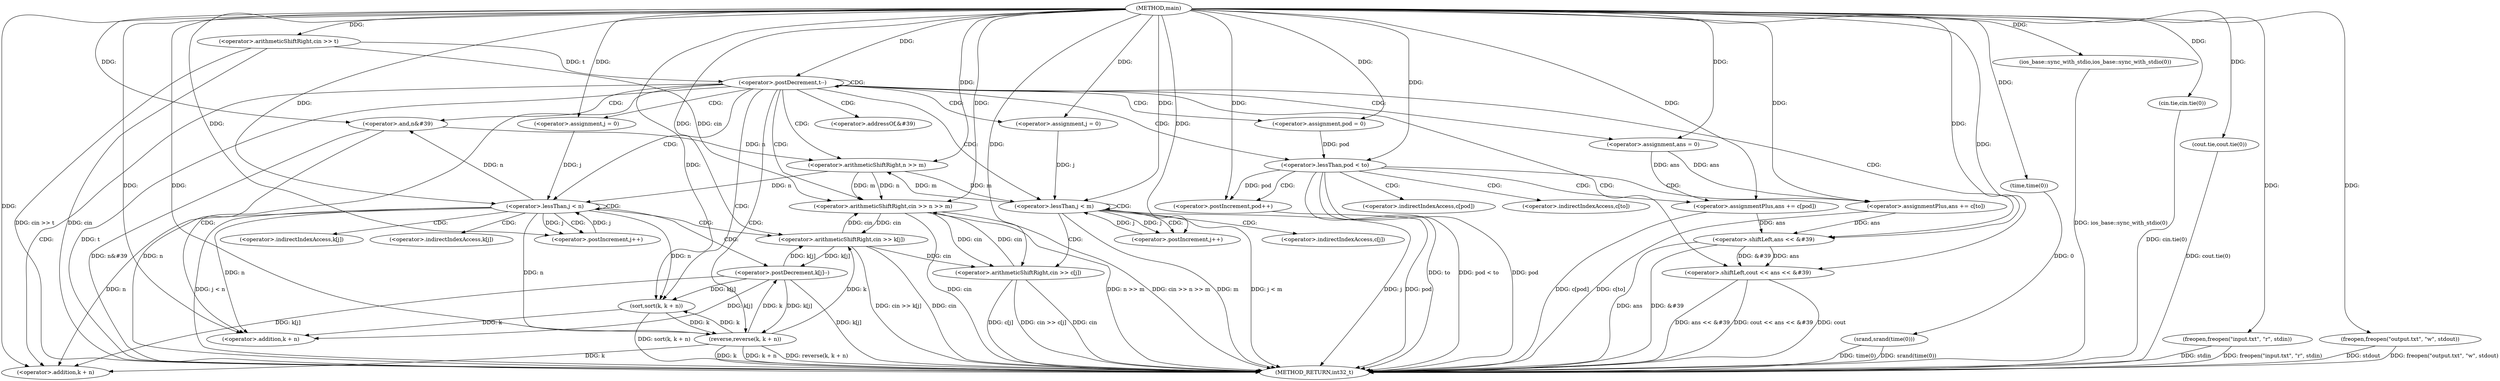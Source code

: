 digraph "main" {  
"1000103" [label = "(METHOD,main)" ]
"1000222" [label = "(METHOD_RETURN,int32_t)" ]
"1000105" [label = "(srand,srand(time(0)))" ]
"1000108" [label = "(ios_base::sync_with_stdio,ios_base::sync_with_stdio(0))" ]
"1000110" [label = "(cin.tie,cin.tie(0))" ]
"1000112" [label = "(cout.tie,cout.tie(0))" ]
"1000114" [label = "(freopen,freopen(\"input.txt\", \"r\", stdin))" ]
"1000118" [label = "(freopen,freopen(\"output.txt\", \"w\", stdout))" ]
"1000123" [label = "(<operator>.arithmeticShiftRight,cin >> t)" ]
"1000127" [label = "(<operator>.postDecrement,t--)" ]
"1000106" [label = "(time,time(0))" ]
"1000132" [label = "(<operator>.arithmeticShiftRight,cin >> n >> m)" ]
"1000159" [label = "(<operator>.assignment,pod = 0)" ]
"1000179" [label = "(sort,sort(k, k + n))" ]
"1000184" [label = "(reverse,reverse(k, k + n))" ]
"1000190" [label = "(<operator>.assignment,ans = 0)" ]
"1000213" [label = "(<operator>.shiftLeft,cout << ans << &#39)" ]
"1000219" [label = "(<operator>.and,n&#39)" ]
"1000140" [label = "(<operator>.assignment,j = 0)" ]
"1000143" [label = "(<operator>.lessThan,j < n)" ]
"1000146" [label = "(<operator>.postIncrement,j++)" ]
"1000165" [label = "(<operator>.assignment,j = 0)" ]
"1000168" [label = "(<operator>.lessThan,j < m)" ]
"1000171" [label = "(<operator>.postIncrement,j++)" ]
"1000134" [label = "(<operator>.arithmeticShiftRight,n >> m)" ]
"1000149" [label = "(<operator>.arithmeticShiftRight,cin >> k[j])" ]
"1000154" [label = "(<operator>.postDecrement,k[j]--)" ]
"1000174" [label = "(<operator>.arithmeticShiftRight,cin >> c[j])" ]
"1000181" [label = "(<operator>.addition,k + n)" ]
"1000186" [label = "(<operator>.addition,k + n)" ]
"1000196" [label = "(<operator>.lessThan,pod < to)" ]
"1000215" [label = "(<operator>.shiftLeft,ans << &#39)" ]
"1000200" [label = "(<operator>.assignmentPlus,ans += c[pod])" ]
"1000205" [label = "(<operator>.postIncrement,pod++)" ]
"1000208" [label = "(<operator>.assignmentPlus,ans += c[to])" ]
"1000217" [label = "(<operator>.addressOf,&#39)" ]
"1000151" [label = "(<operator>.indirectIndexAccess,k[j])" ]
"1000155" [label = "(<operator>.indirectIndexAccess,k[j])" ]
"1000176" [label = "(<operator>.indirectIndexAccess,c[j])" ]
"1000202" [label = "(<operator>.indirectIndexAccess,c[pod])" ]
"1000210" [label = "(<operator>.indirectIndexAccess,c[to])" ]
  "1000105" -> "1000222"  [ label = "DDG: time(0)"] 
  "1000105" -> "1000222"  [ label = "DDG: srand(time(0))"] 
  "1000108" -> "1000222"  [ label = "DDG: ios_base::sync_with_stdio(0)"] 
  "1000110" -> "1000222"  [ label = "DDG: cin.tie(0)"] 
  "1000112" -> "1000222"  [ label = "DDG: cout.tie(0)"] 
  "1000114" -> "1000222"  [ label = "DDG: freopen(\"input.txt\", \"r\", stdin)"] 
  "1000118" -> "1000222"  [ label = "DDG: freopen(\"output.txt\", \"w\", stdout)"] 
  "1000123" -> "1000222"  [ label = "DDG: cin"] 
  "1000123" -> "1000222"  [ label = "DDG: cin >> t"] 
  "1000127" -> "1000222"  [ label = "DDG: t"] 
  "1000132" -> "1000222"  [ label = "DDG: cin"] 
  "1000132" -> "1000222"  [ label = "DDG: n >> m"] 
  "1000132" -> "1000222"  [ label = "DDG: cin >> n >> m"] 
  "1000143" -> "1000222"  [ label = "DDG: j < n"] 
  "1000168" -> "1000222"  [ label = "DDG: j"] 
  "1000168" -> "1000222"  [ label = "DDG: m"] 
  "1000168" -> "1000222"  [ label = "DDG: j < m"] 
  "1000179" -> "1000222"  [ label = "DDG: sort(k, k + n)"] 
  "1000184" -> "1000222"  [ label = "DDG: k"] 
  "1000184" -> "1000222"  [ label = "DDG: k + n"] 
  "1000184" -> "1000222"  [ label = "DDG: reverse(k, k + n)"] 
  "1000196" -> "1000222"  [ label = "DDG: pod"] 
  "1000196" -> "1000222"  [ label = "DDG: to"] 
  "1000196" -> "1000222"  [ label = "DDG: pod < to"] 
  "1000208" -> "1000222"  [ label = "DDG: c[to]"] 
  "1000200" -> "1000222"  [ label = "DDG: c[pod]"] 
  "1000205" -> "1000222"  [ label = "DDG: pod"] 
  "1000215" -> "1000222"  [ label = "DDG: ans"] 
  "1000215" -> "1000222"  [ label = "DDG: &#39"] 
  "1000213" -> "1000222"  [ label = "DDG: ans << &#39"] 
  "1000213" -> "1000222"  [ label = "DDG: cout << ans << &#39"] 
  "1000219" -> "1000222"  [ label = "DDG: n"] 
  "1000219" -> "1000222"  [ label = "DDG: n&#39"] 
  "1000174" -> "1000222"  [ label = "DDG: cin"] 
  "1000174" -> "1000222"  [ label = "DDG: c[j]"] 
  "1000174" -> "1000222"  [ label = "DDG: cin >> c[j]"] 
  "1000149" -> "1000222"  [ label = "DDG: cin"] 
  "1000149" -> "1000222"  [ label = "DDG: cin >> k[j]"] 
  "1000154" -> "1000222"  [ label = "DDG: k[j]"] 
  "1000118" -> "1000222"  [ label = "DDG: stdout"] 
  "1000213" -> "1000222"  [ label = "DDG: cout"] 
  "1000114" -> "1000222"  [ label = "DDG: stdin"] 
  "1000106" -> "1000105"  [ label = "DDG: 0"] 
  "1000103" -> "1000108"  [ label = "DDG: "] 
  "1000103" -> "1000110"  [ label = "DDG: "] 
  "1000103" -> "1000112"  [ label = "DDG: "] 
  "1000103" -> "1000114"  [ label = "DDG: "] 
  "1000103" -> "1000118"  [ label = "DDG: "] 
  "1000103" -> "1000123"  [ label = "DDG: "] 
  "1000103" -> "1000106"  [ label = "DDG: "] 
  "1000123" -> "1000127"  [ label = "DDG: t"] 
  "1000103" -> "1000127"  [ label = "DDG: "] 
  "1000103" -> "1000159"  [ label = "DDG: "] 
  "1000103" -> "1000190"  [ label = "DDG: "] 
  "1000123" -> "1000132"  [ label = "DDG: cin"] 
  "1000174" -> "1000132"  [ label = "DDG: cin"] 
  "1000149" -> "1000132"  [ label = "DDG: cin"] 
  "1000103" -> "1000132"  [ label = "DDG: "] 
  "1000134" -> "1000132"  [ label = "DDG: m"] 
  "1000134" -> "1000132"  [ label = "DDG: n"] 
  "1000103" -> "1000140"  [ label = "DDG: "] 
  "1000103" -> "1000165"  [ label = "DDG: "] 
  "1000154" -> "1000179"  [ label = "DDG: k[j]"] 
  "1000103" -> "1000179"  [ label = "DDG: "] 
  "1000184" -> "1000179"  [ label = "DDG: k"] 
  "1000143" -> "1000179"  [ label = "DDG: n"] 
  "1000154" -> "1000184"  [ label = "DDG: k[j]"] 
  "1000103" -> "1000184"  [ label = "DDG: "] 
  "1000179" -> "1000184"  [ label = "DDG: k"] 
  "1000143" -> "1000184"  [ label = "DDG: n"] 
  "1000103" -> "1000213"  [ label = "DDG: "] 
  "1000215" -> "1000213"  [ label = "DDG: ans"] 
  "1000215" -> "1000213"  [ label = "DDG: &#39"] 
  "1000103" -> "1000219"  [ label = "DDG: "] 
  "1000143" -> "1000219"  [ label = "DDG: n"] 
  "1000219" -> "1000134"  [ label = "DDG: n"] 
  "1000103" -> "1000134"  [ label = "DDG: "] 
  "1000168" -> "1000134"  [ label = "DDG: m"] 
  "1000140" -> "1000143"  [ label = "DDG: j"] 
  "1000146" -> "1000143"  [ label = "DDG: j"] 
  "1000103" -> "1000143"  [ label = "DDG: "] 
  "1000134" -> "1000143"  [ label = "DDG: n"] 
  "1000143" -> "1000146"  [ label = "DDG: j"] 
  "1000103" -> "1000146"  [ label = "DDG: "] 
  "1000165" -> "1000168"  [ label = "DDG: j"] 
  "1000171" -> "1000168"  [ label = "DDG: j"] 
  "1000103" -> "1000168"  [ label = "DDG: "] 
  "1000134" -> "1000168"  [ label = "DDG: m"] 
  "1000168" -> "1000171"  [ label = "DDG: j"] 
  "1000103" -> "1000171"  [ label = "DDG: "] 
  "1000184" -> "1000181"  [ label = "DDG: k"] 
  "1000154" -> "1000181"  [ label = "DDG: k[j]"] 
  "1000103" -> "1000181"  [ label = "DDG: "] 
  "1000143" -> "1000181"  [ label = "DDG: n"] 
  "1000179" -> "1000186"  [ label = "DDG: k"] 
  "1000154" -> "1000186"  [ label = "DDG: k[j]"] 
  "1000103" -> "1000186"  [ label = "DDG: "] 
  "1000143" -> "1000186"  [ label = "DDG: n"] 
  "1000208" -> "1000215"  [ label = "DDG: ans"] 
  "1000200" -> "1000215"  [ label = "DDG: ans"] 
  "1000103" -> "1000215"  [ label = "DDG: "] 
  "1000132" -> "1000149"  [ label = "DDG: cin"] 
  "1000103" -> "1000149"  [ label = "DDG: "] 
  "1000184" -> "1000149"  [ label = "DDG: k"] 
  "1000154" -> "1000149"  [ label = "DDG: k[j]"] 
  "1000184" -> "1000154"  [ label = "DDG: k"] 
  "1000149" -> "1000154"  [ label = "DDG: k[j]"] 
  "1000132" -> "1000174"  [ label = "DDG: cin"] 
  "1000149" -> "1000174"  [ label = "DDG: cin"] 
  "1000103" -> "1000174"  [ label = "DDG: "] 
  "1000159" -> "1000196"  [ label = "DDG: pod"] 
  "1000103" -> "1000196"  [ label = "DDG: "] 
  "1000190" -> "1000200"  [ label = "DDG: ans"] 
  "1000103" -> "1000200"  [ label = "DDG: "] 
  "1000196" -> "1000205"  [ label = "DDG: pod"] 
  "1000103" -> "1000205"  [ label = "DDG: "] 
  "1000190" -> "1000208"  [ label = "DDG: ans"] 
  "1000103" -> "1000208"  [ label = "DDG: "] 
  "1000127" -> "1000127"  [ label = "CDG: "] 
  "1000127" -> "1000213"  [ label = "CDG: "] 
  "1000127" -> "1000186"  [ label = "CDG: "] 
  "1000127" -> "1000165"  [ label = "CDG: "] 
  "1000127" -> "1000219"  [ label = "CDG: "] 
  "1000127" -> "1000196"  [ label = "CDG: "] 
  "1000127" -> "1000168"  [ label = "CDG: "] 
  "1000127" -> "1000215"  [ label = "CDG: "] 
  "1000127" -> "1000143"  [ label = "CDG: "] 
  "1000127" -> "1000159"  [ label = "CDG: "] 
  "1000127" -> "1000190"  [ label = "CDG: "] 
  "1000127" -> "1000132"  [ label = "CDG: "] 
  "1000127" -> "1000179"  [ label = "CDG: "] 
  "1000127" -> "1000184"  [ label = "CDG: "] 
  "1000127" -> "1000217"  [ label = "CDG: "] 
  "1000127" -> "1000140"  [ label = "CDG: "] 
  "1000127" -> "1000181"  [ label = "CDG: "] 
  "1000127" -> "1000134"  [ label = "CDG: "] 
  "1000143" -> "1000149"  [ label = "CDG: "] 
  "1000143" -> "1000143"  [ label = "CDG: "] 
  "1000143" -> "1000155"  [ label = "CDG: "] 
  "1000143" -> "1000154"  [ label = "CDG: "] 
  "1000143" -> "1000151"  [ label = "CDG: "] 
  "1000143" -> "1000146"  [ label = "CDG: "] 
  "1000168" -> "1000174"  [ label = "CDG: "] 
  "1000168" -> "1000168"  [ label = "CDG: "] 
  "1000168" -> "1000171"  [ label = "CDG: "] 
  "1000168" -> "1000176"  [ label = "CDG: "] 
  "1000196" -> "1000200"  [ label = "CDG: "] 
  "1000196" -> "1000208"  [ label = "CDG: "] 
  "1000196" -> "1000210"  [ label = "CDG: "] 
  "1000196" -> "1000205"  [ label = "CDG: "] 
  "1000196" -> "1000202"  [ label = "CDG: "] 
}
